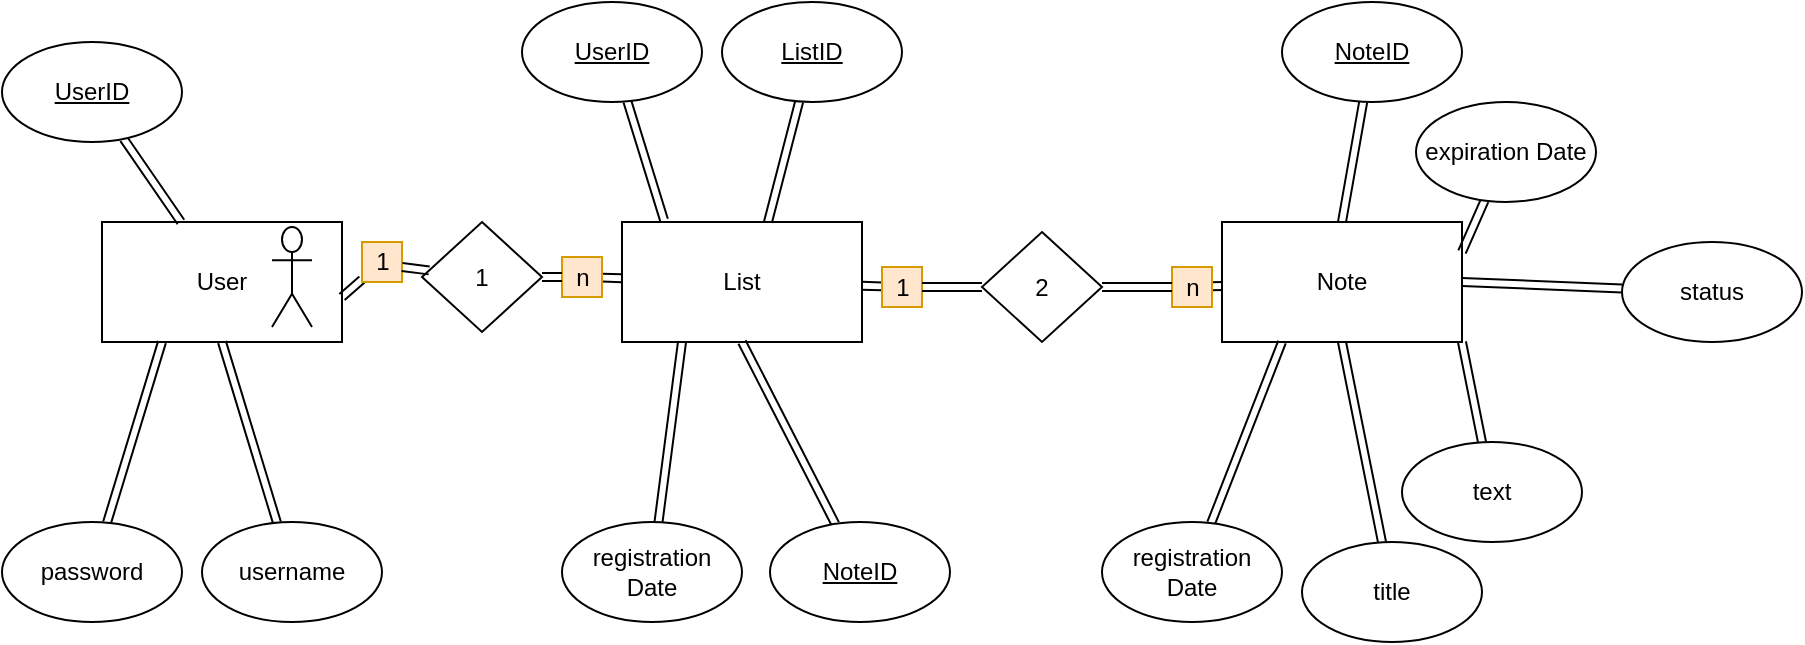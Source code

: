 <mxfile version="13.0.0" type="github">
  <diagram id="C5RBs43oDa-KdzZeNtuy" name="Page-1">
    <mxGraphModel dx="1182" dy="764" grid="1" gridSize="10" guides="1" tooltips="1" connect="1" arrows="1" fold="1" page="1" pageScale="1" pageWidth="827" pageHeight="1169" math="0" shadow="0">
      <root>
        <mxCell id="WIyWlLk6GJQsqaUBKTNV-0" />
        <mxCell id="WIyWlLk6GJQsqaUBKTNV-1" parent="WIyWlLk6GJQsqaUBKTNV-0" />
        <mxCell id="qGvon2mAorv6Pj_mQ5Kc-0" value="User" style="rounded=0;whiteSpace=wrap;html=1;" parent="WIyWlLk6GJQsqaUBKTNV-1" vertex="1">
          <mxGeometry x="80" y="200" width="120" height="60" as="geometry" />
        </mxCell>
        <mxCell id="qGvon2mAorv6Pj_mQ5Kc-1" value="List" style="rounded=0;whiteSpace=wrap;html=1;" parent="WIyWlLk6GJQsqaUBKTNV-1" vertex="1">
          <mxGeometry x="340" y="200" width="120" height="60" as="geometry" />
        </mxCell>
        <mxCell id="qGvon2mAorv6Pj_mQ5Kc-2" value="Note" style="rounded=0;whiteSpace=wrap;html=1;" parent="WIyWlLk6GJQsqaUBKTNV-1" vertex="1">
          <mxGeometry x="640" y="200" width="120" height="60" as="geometry" />
        </mxCell>
        <mxCell id="qGvon2mAorv6Pj_mQ5Kc-4" value="" style="rounded=0;orthogonalLoop=1;jettySize=auto;html=1;shape=link;" parent="WIyWlLk6GJQsqaUBKTNV-1" source="qGvon2mAorv6Pj_mQ5Kc-3" target="qGvon2mAorv6Pj_mQ5Kc-0" edge="1">
          <mxGeometry relative="1" as="geometry" />
        </mxCell>
        <mxCell id="qGvon2mAorv6Pj_mQ5Kc-3" value="&lt;u&gt;UserID&lt;/u&gt;" style="ellipse;whiteSpace=wrap;html=1;" parent="WIyWlLk6GJQsqaUBKTNV-1" vertex="1">
          <mxGeometry x="30" y="110" width="90" height="50" as="geometry" />
        </mxCell>
        <mxCell id="qGvon2mAorv6Pj_mQ5Kc-5" value="" style="rounded=0;orthogonalLoop=1;jettySize=auto;html=1;shape=link;entryX=0.25;entryY=1;entryDx=0;entryDy=0;" parent="WIyWlLk6GJQsqaUBKTNV-1" source="qGvon2mAorv6Pj_mQ5Kc-6" target="qGvon2mAorv6Pj_mQ5Kc-0" edge="1">
          <mxGeometry relative="1" as="geometry">
            <mxPoint x="119.474" y="440" as="targetPoint" />
          </mxGeometry>
        </mxCell>
        <mxCell id="qGvon2mAorv6Pj_mQ5Kc-6" value="password" style="ellipse;whiteSpace=wrap;html=1;" parent="WIyWlLk6GJQsqaUBKTNV-1" vertex="1">
          <mxGeometry x="30" y="350" width="90" height="50" as="geometry" />
        </mxCell>
        <mxCell id="qGvon2mAorv6Pj_mQ5Kc-7" value="" style="rounded=0;orthogonalLoop=1;jettySize=auto;html=1;shape=link;entryX=0.5;entryY=1;entryDx=0;entryDy=0;" parent="WIyWlLk6GJQsqaUBKTNV-1" source="qGvon2mAorv6Pj_mQ5Kc-8" target="qGvon2mAorv6Pj_mQ5Kc-0" edge="1">
          <mxGeometry relative="1" as="geometry">
            <mxPoint x="219.474" y="440" as="targetPoint" />
          </mxGeometry>
        </mxCell>
        <mxCell id="qGvon2mAorv6Pj_mQ5Kc-8" value="username" style="ellipse;whiteSpace=wrap;html=1;" parent="WIyWlLk6GJQsqaUBKTNV-1" vertex="1">
          <mxGeometry x="130" y="350" width="90" height="50" as="geometry" />
        </mxCell>
        <mxCell id="qGvon2mAorv6Pj_mQ5Kc-9" value="" style="rounded=0;orthogonalLoop=1;jettySize=auto;html=1;shape=link;entryX=0.175;entryY=-0.017;entryDx=0;entryDy=0;entryPerimeter=0;" parent="WIyWlLk6GJQsqaUBKTNV-1" source="qGvon2mAorv6Pj_mQ5Kc-10" target="qGvon2mAorv6Pj_mQ5Kc-1" edge="1">
          <mxGeometry relative="1" as="geometry">
            <mxPoint x="149.474" y="230" as="targetPoint" />
          </mxGeometry>
        </mxCell>
        <mxCell id="qGvon2mAorv6Pj_mQ5Kc-10" value="&lt;u&gt;UserID&lt;/u&gt;" style="ellipse;whiteSpace=wrap;html=1;" parent="WIyWlLk6GJQsqaUBKTNV-1" vertex="1">
          <mxGeometry x="290" y="90" width="90" height="50" as="geometry" />
        </mxCell>
        <mxCell id="qGvon2mAorv6Pj_mQ5Kc-11" value="" style="rounded=0;orthogonalLoop=1;jettySize=auto;html=1;shape=link;" parent="WIyWlLk6GJQsqaUBKTNV-1" source="qGvon2mAorv6Pj_mQ5Kc-12" edge="1">
          <mxGeometry relative="1" as="geometry">
            <mxPoint x="413" y="200" as="targetPoint" />
          </mxGeometry>
        </mxCell>
        <mxCell id="qGvon2mAorv6Pj_mQ5Kc-12" value="&lt;u&gt;ListID&lt;/u&gt;" style="ellipse;whiteSpace=wrap;html=1;" parent="WIyWlLk6GJQsqaUBKTNV-1" vertex="1">
          <mxGeometry x="390" y="90" width="90" height="50" as="geometry" />
        </mxCell>
        <mxCell id="qGvon2mAorv6Pj_mQ5Kc-13" value="" style="rounded=0;orthogonalLoop=1;jettySize=auto;html=1;shape=link;entryX=0.25;entryY=1;entryDx=0;entryDy=0;" parent="WIyWlLk6GJQsqaUBKTNV-1" source="qGvon2mAorv6Pj_mQ5Kc-14" target="qGvon2mAorv6Pj_mQ5Kc-1" edge="1">
          <mxGeometry relative="1" as="geometry">
            <mxPoint x="399.474" y="440" as="targetPoint" />
          </mxGeometry>
        </mxCell>
        <mxCell id="qGvon2mAorv6Pj_mQ5Kc-14" value="registration Date" style="ellipse;whiteSpace=wrap;html=1;" parent="WIyWlLk6GJQsqaUBKTNV-1" vertex="1">
          <mxGeometry x="310" y="350" width="90" height="50" as="geometry" />
        </mxCell>
        <mxCell id="qGvon2mAorv6Pj_mQ5Kc-16" style="edgeStyle=none;shape=link;rounded=0;orthogonalLoop=1;jettySize=auto;html=1;entryX=0.5;entryY=1;entryDx=0;entryDy=0;" parent="WIyWlLk6GJQsqaUBKTNV-1" source="qGvon2mAorv6Pj_mQ5Kc-15" target="qGvon2mAorv6Pj_mQ5Kc-1" edge="1">
          <mxGeometry relative="1" as="geometry" />
        </mxCell>
        <mxCell id="qGvon2mAorv6Pj_mQ5Kc-15" value="&lt;u&gt;NoteID&lt;/u&gt;" style="ellipse;whiteSpace=wrap;html=1;" parent="WIyWlLk6GJQsqaUBKTNV-1" vertex="1">
          <mxGeometry x="414" y="350" width="90" height="50" as="geometry" />
        </mxCell>
        <mxCell id="qGvon2mAorv6Pj_mQ5Kc-18" style="edgeStyle=none;shape=link;rounded=0;orthogonalLoop=1;jettySize=auto;html=1;entryX=0.5;entryY=0;entryDx=0;entryDy=0;" parent="WIyWlLk6GJQsqaUBKTNV-1" source="qGvon2mAorv6Pj_mQ5Kc-17" target="qGvon2mAorv6Pj_mQ5Kc-2" edge="1">
          <mxGeometry relative="1" as="geometry" />
        </mxCell>
        <mxCell id="qGvon2mAorv6Pj_mQ5Kc-17" value="&lt;u&gt;NoteID&lt;/u&gt;" style="ellipse;whiteSpace=wrap;html=1;" parent="WIyWlLk6GJQsqaUBKTNV-1" vertex="1">
          <mxGeometry x="670" y="90" width="90" height="50" as="geometry" />
        </mxCell>
        <mxCell id="qGvon2mAorv6Pj_mQ5Kc-20" style="edgeStyle=none;shape=link;rounded=0;orthogonalLoop=1;jettySize=auto;html=1;entryX=0.25;entryY=1;entryDx=0;entryDy=0;" parent="WIyWlLk6GJQsqaUBKTNV-1" source="qGvon2mAorv6Pj_mQ5Kc-19" target="qGvon2mAorv6Pj_mQ5Kc-2" edge="1">
          <mxGeometry relative="1" as="geometry" />
        </mxCell>
        <mxCell id="qGvon2mAorv6Pj_mQ5Kc-19" value="registration Date" style="ellipse;whiteSpace=wrap;html=1;" parent="WIyWlLk6GJQsqaUBKTNV-1" vertex="1">
          <mxGeometry x="580" y="350" width="90" height="50" as="geometry" />
        </mxCell>
        <mxCell id="qGvon2mAorv6Pj_mQ5Kc-22" style="edgeStyle=none;shape=link;rounded=0;orthogonalLoop=1;jettySize=auto;html=1;entryX=0.5;entryY=1;entryDx=0;entryDy=0;" parent="WIyWlLk6GJQsqaUBKTNV-1" source="qGvon2mAorv6Pj_mQ5Kc-21" target="qGvon2mAorv6Pj_mQ5Kc-2" edge="1">
          <mxGeometry relative="1" as="geometry" />
        </mxCell>
        <mxCell id="qGvon2mAorv6Pj_mQ5Kc-21" value="title" style="ellipse;whiteSpace=wrap;html=1;" parent="WIyWlLk6GJQsqaUBKTNV-1" vertex="1">
          <mxGeometry x="680" y="360" width="90" height="50" as="geometry" />
        </mxCell>
        <mxCell id="qGvon2mAorv6Pj_mQ5Kc-24" style="edgeStyle=none;shape=link;rounded=0;orthogonalLoop=1;jettySize=auto;html=1;entryX=1;entryY=1;entryDx=0;entryDy=0;" parent="WIyWlLk6GJQsqaUBKTNV-1" source="qGvon2mAorv6Pj_mQ5Kc-23" target="qGvon2mAorv6Pj_mQ5Kc-2" edge="1">
          <mxGeometry relative="1" as="geometry" />
        </mxCell>
        <mxCell id="qGvon2mAorv6Pj_mQ5Kc-23" value="text" style="ellipse;whiteSpace=wrap;html=1;" parent="WIyWlLk6GJQsqaUBKTNV-1" vertex="1">
          <mxGeometry x="730" y="310" width="90" height="50" as="geometry" />
        </mxCell>
        <mxCell id="qGvon2mAorv6Pj_mQ5Kc-26" style="edgeStyle=none;shape=link;rounded=0;orthogonalLoop=1;jettySize=auto;html=1;entryX=1;entryY=0.25;entryDx=0;entryDy=0;" parent="WIyWlLk6GJQsqaUBKTNV-1" source="qGvon2mAorv6Pj_mQ5Kc-25" target="qGvon2mAorv6Pj_mQ5Kc-2" edge="1">
          <mxGeometry relative="1" as="geometry" />
        </mxCell>
        <mxCell id="qGvon2mAorv6Pj_mQ5Kc-25" value="expiration Date" style="ellipse;whiteSpace=wrap;html=1;" parent="WIyWlLk6GJQsqaUBKTNV-1" vertex="1">
          <mxGeometry x="737" y="140" width="90" height="50" as="geometry" />
        </mxCell>
        <mxCell id="qGvon2mAorv6Pj_mQ5Kc-28" style="edgeStyle=none;shape=link;rounded=0;orthogonalLoop=1;jettySize=auto;html=1;entryX=1;entryY=0.625;entryDx=0;entryDy=0;entryPerimeter=0;" parent="WIyWlLk6GJQsqaUBKTNV-1" source="qGvon2mAorv6Pj_mQ5Kc-34" target="qGvon2mAorv6Pj_mQ5Kc-0" edge="1">
          <mxGeometry relative="1" as="geometry" />
        </mxCell>
        <mxCell id="qGvon2mAorv6Pj_mQ5Kc-29" value="" style="edgeStyle=none;shape=link;rounded=0;orthogonalLoop=1;jettySize=auto;html=1;" parent="WIyWlLk6GJQsqaUBKTNV-1" source="qGvon2mAorv6Pj_mQ5Kc-36" target="qGvon2mAorv6Pj_mQ5Kc-1" edge="1">
          <mxGeometry relative="1" as="geometry" />
        </mxCell>
        <mxCell id="qGvon2mAorv6Pj_mQ5Kc-27" value="1" style="rhombus;whiteSpace=wrap;html=1;" parent="WIyWlLk6GJQsqaUBKTNV-1" vertex="1">
          <mxGeometry x="240" y="200" width="60" height="55" as="geometry" />
        </mxCell>
        <mxCell id="qGvon2mAorv6Pj_mQ5Kc-32" value="" style="edgeStyle=none;shape=link;rounded=0;orthogonalLoop=1;jettySize=auto;html=1;" parent="WIyWlLk6GJQsqaUBKTNV-1" source="qGvon2mAorv6Pj_mQ5Kc-40" target="qGvon2mAorv6Pj_mQ5Kc-1" edge="1">
          <mxGeometry relative="1" as="geometry" />
        </mxCell>
        <mxCell id="qGvon2mAorv6Pj_mQ5Kc-33" value="" style="edgeStyle=none;shape=link;rounded=0;orthogonalLoop=1;jettySize=auto;html=1;" parent="WIyWlLk6GJQsqaUBKTNV-1" source="qGvon2mAorv6Pj_mQ5Kc-38" target="qGvon2mAorv6Pj_mQ5Kc-2" edge="1">
          <mxGeometry relative="1" as="geometry" />
        </mxCell>
        <mxCell id="qGvon2mAorv6Pj_mQ5Kc-31" value="2" style="rhombus;whiteSpace=wrap;html=1;" parent="WIyWlLk6GJQsqaUBKTNV-1" vertex="1">
          <mxGeometry x="520" y="205" width="60" height="55" as="geometry" />
        </mxCell>
        <mxCell id="qGvon2mAorv6Pj_mQ5Kc-34" value="1" style="text;html=1;align=center;verticalAlign=middle;resizable=0;points=[];autosize=1;fillColor=#ffe6cc;strokeColor=#d79b00;" parent="WIyWlLk6GJQsqaUBKTNV-1" vertex="1">
          <mxGeometry x="210" y="210" width="20" height="20" as="geometry" />
        </mxCell>
        <mxCell id="qGvon2mAorv6Pj_mQ5Kc-35" style="edgeStyle=none;shape=link;rounded=0;orthogonalLoop=1;jettySize=auto;html=1;entryX=1;entryY=0.625;entryDx=0;entryDy=0;entryPerimeter=0;" parent="WIyWlLk6GJQsqaUBKTNV-1" source="qGvon2mAorv6Pj_mQ5Kc-27" target="qGvon2mAorv6Pj_mQ5Kc-34" edge="1">
          <mxGeometry relative="1" as="geometry">
            <mxPoint x="244.045" y="231.208" as="sourcePoint" />
            <mxPoint x="200" y="237.5" as="targetPoint" />
          </mxGeometry>
        </mxCell>
        <mxCell id="qGvon2mAorv6Pj_mQ5Kc-36" value="n" style="text;html=1;align=center;verticalAlign=middle;resizable=0;points=[];autosize=1;fillColor=#ffe6cc;strokeColor=#d79b00;" parent="WIyWlLk6GJQsqaUBKTNV-1" vertex="1">
          <mxGeometry x="310" y="217.5" width="20" height="20" as="geometry" />
        </mxCell>
        <mxCell id="qGvon2mAorv6Pj_mQ5Kc-37" value="" style="edgeStyle=none;shape=link;rounded=0;orthogonalLoop=1;jettySize=auto;html=1;" parent="WIyWlLk6GJQsqaUBKTNV-1" source="qGvon2mAorv6Pj_mQ5Kc-27" target="qGvon2mAorv6Pj_mQ5Kc-36" edge="1">
          <mxGeometry relative="1" as="geometry">
            <mxPoint x="299.384" y="228.065" as="sourcePoint" />
            <mxPoint x="340" y="228.846" as="targetPoint" />
          </mxGeometry>
        </mxCell>
        <mxCell id="qGvon2mAorv6Pj_mQ5Kc-38" value="n" style="text;html=1;align=center;verticalAlign=middle;resizable=0;points=[];autosize=1;fillColor=#ffe6cc;strokeColor=#d79b00;" parent="WIyWlLk6GJQsqaUBKTNV-1" vertex="1">
          <mxGeometry x="615" y="222.5" width="20" height="20" as="geometry" />
        </mxCell>
        <mxCell id="qGvon2mAorv6Pj_mQ5Kc-39" value="" style="edgeStyle=none;shape=link;rounded=0;orthogonalLoop=1;jettySize=auto;html=1;" parent="WIyWlLk6GJQsqaUBKTNV-1" source="qGvon2mAorv6Pj_mQ5Kc-31" target="qGvon2mAorv6Pj_mQ5Kc-38" edge="1">
          <mxGeometry relative="1" as="geometry">
            <mxPoint x="579.464" y="232.009" as="sourcePoint" />
            <mxPoint x="640" y="231" as="targetPoint" />
          </mxGeometry>
        </mxCell>
        <mxCell id="qGvon2mAorv6Pj_mQ5Kc-40" value="1" style="text;html=1;align=center;verticalAlign=middle;resizable=0;points=[];autosize=1;fillColor=#ffe6cc;strokeColor=#d79b00;" parent="WIyWlLk6GJQsqaUBKTNV-1" vertex="1">
          <mxGeometry x="470" y="222.5" width="20" height="20" as="geometry" />
        </mxCell>
        <mxCell id="qGvon2mAorv6Pj_mQ5Kc-41" value="" style="edgeStyle=none;shape=link;rounded=0;orthogonalLoop=1;jettySize=auto;html=1;" parent="WIyWlLk6GJQsqaUBKTNV-1" source="qGvon2mAorv6Pj_mQ5Kc-31" target="qGvon2mAorv6Pj_mQ5Kc-40" edge="1">
          <mxGeometry relative="1" as="geometry">
            <mxPoint x="520.536" y="232.009" as="sourcePoint" />
            <mxPoint x="460" y="231" as="targetPoint" />
          </mxGeometry>
        </mxCell>
        <mxCell id="qGvon2mAorv6Pj_mQ5Kc-42" value="" style="shape=umlActor;verticalLabelPosition=bottom;labelBackgroundColor=#ffffff;verticalAlign=top;html=1;outlineConnect=0;" parent="WIyWlLk6GJQsqaUBKTNV-1" vertex="1">
          <mxGeometry x="165" y="202.5" width="20" height="50" as="geometry" />
        </mxCell>
        <mxCell id="Hn26vlffZ6mksjZEQCTn-1" style="rounded=0;orthogonalLoop=1;jettySize=auto;html=1;entryX=1;entryY=0.5;entryDx=0;entryDy=0;shape=link;" edge="1" parent="WIyWlLk6GJQsqaUBKTNV-1" source="Hn26vlffZ6mksjZEQCTn-0" target="qGvon2mAorv6Pj_mQ5Kc-2">
          <mxGeometry relative="1" as="geometry" />
        </mxCell>
        <mxCell id="Hn26vlffZ6mksjZEQCTn-0" value="status" style="ellipse;whiteSpace=wrap;html=1;" vertex="1" parent="WIyWlLk6GJQsqaUBKTNV-1">
          <mxGeometry x="840" y="210" width="90" height="50" as="geometry" />
        </mxCell>
      </root>
    </mxGraphModel>
  </diagram>
</mxfile>
